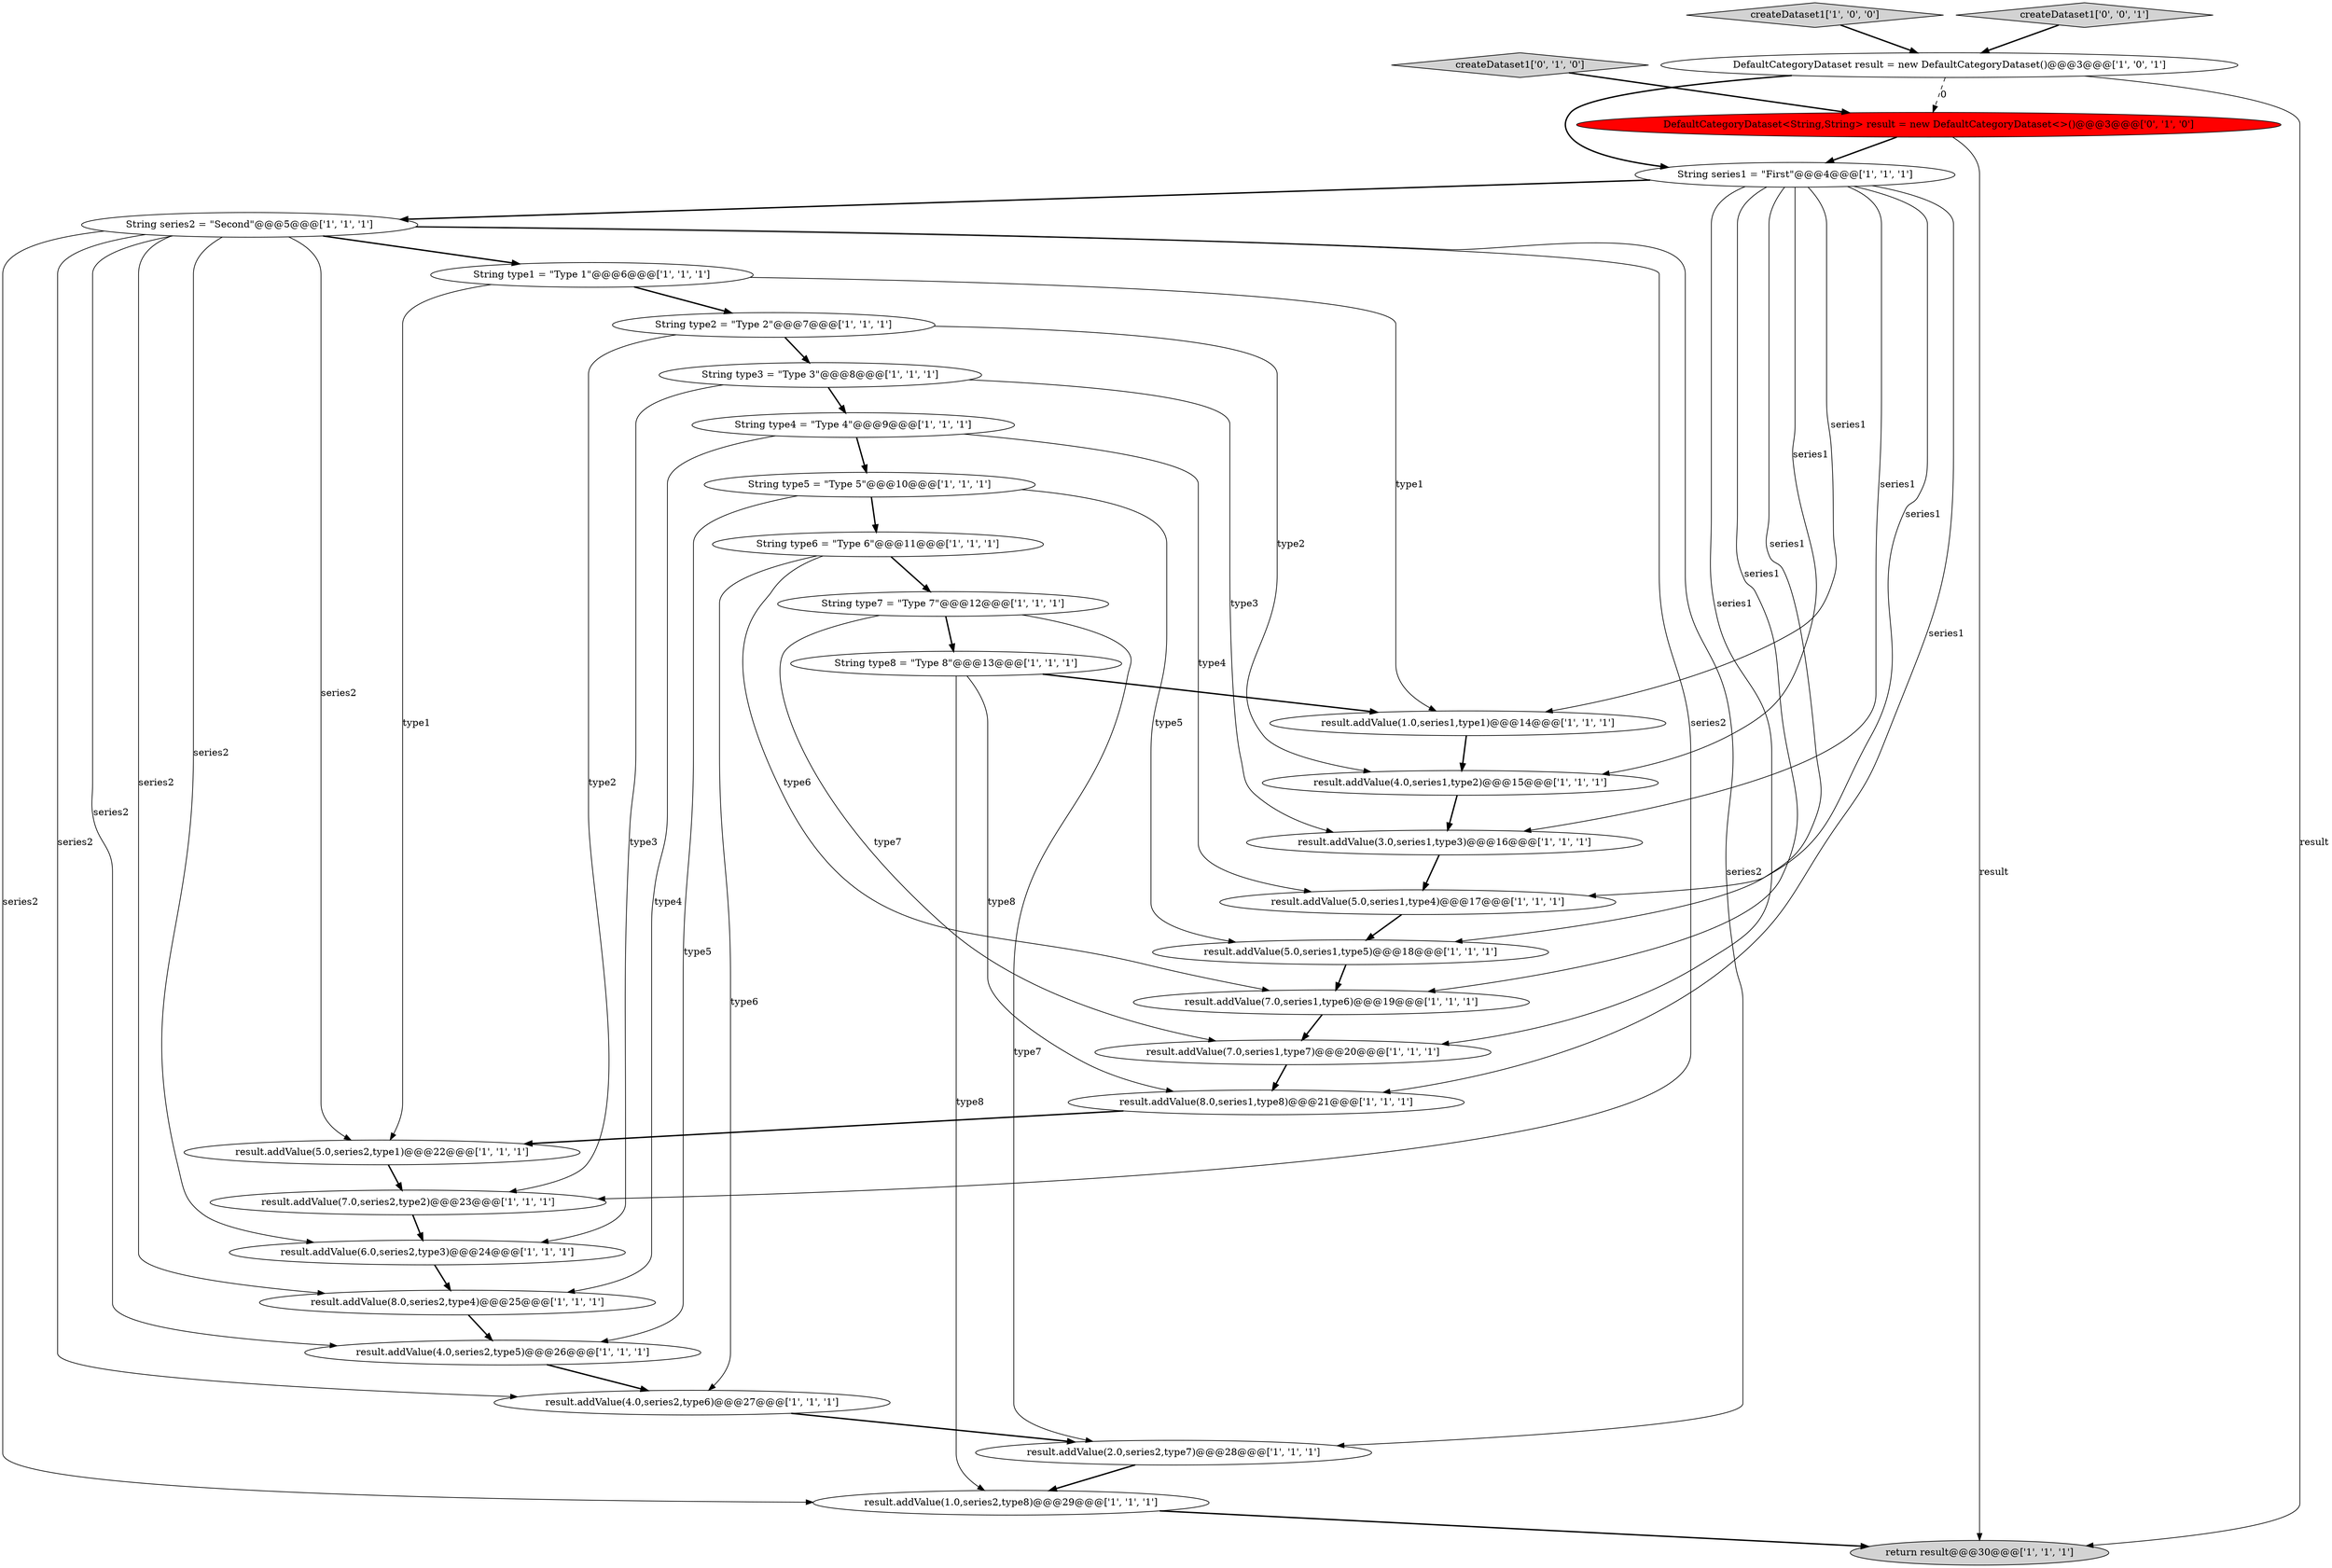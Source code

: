 digraph {
15 [style = filled, label = "DefaultCategoryDataset result = new DefaultCategoryDataset()@@@3@@@['1', '0', '1']", fillcolor = white, shape = ellipse image = "AAA0AAABBB1BBB"];
10 [style = filled, label = "result.addValue(8.0,series2,type4)@@@25@@@['1', '1', '1']", fillcolor = white, shape = ellipse image = "AAA0AAABBB1BBB"];
1 [style = filled, label = "return result@@@30@@@['1', '1', '1']", fillcolor = lightgray, shape = ellipse image = "AAA0AAABBB1BBB"];
4 [style = filled, label = "result.addValue(7.0,series1,type6)@@@19@@@['1', '1', '1']", fillcolor = white, shape = ellipse image = "AAA0AAABBB1BBB"];
24 [style = filled, label = "createDataset1['1', '0', '0']", fillcolor = lightgray, shape = diamond image = "AAA0AAABBB1BBB"];
26 [style = filled, label = "result.addValue(5.0,series2,type1)@@@22@@@['1', '1', '1']", fillcolor = white, shape = ellipse image = "AAA0AAABBB1BBB"];
14 [style = filled, label = "String type5 = \"Type 5\"@@@10@@@['1', '1', '1']", fillcolor = white, shape = ellipse image = "AAA0AAABBB1BBB"];
0 [style = filled, label = "String type7 = \"Type 7\"@@@12@@@['1', '1', '1']", fillcolor = white, shape = ellipse image = "AAA0AAABBB1BBB"];
12 [style = filled, label = "String series2 = \"Second\"@@@5@@@['1', '1', '1']", fillcolor = white, shape = ellipse image = "AAA0AAABBB1BBB"];
13 [style = filled, label = "result.addValue(7.0,series2,type2)@@@23@@@['1', '1', '1']", fillcolor = white, shape = ellipse image = "AAA0AAABBB1BBB"];
31 [style = filled, label = "createDataset1['0', '0', '1']", fillcolor = lightgray, shape = diamond image = "AAA0AAABBB3BBB"];
21 [style = filled, label = "result.addValue(5.0,series1,type4)@@@17@@@['1', '1', '1']", fillcolor = white, shape = ellipse image = "AAA0AAABBB1BBB"];
11 [style = filled, label = "result.addValue(2.0,series2,type7)@@@28@@@['1', '1', '1']", fillcolor = white, shape = ellipse image = "AAA0AAABBB1BBB"];
25 [style = filled, label = "result.addValue(7.0,series1,type7)@@@20@@@['1', '1', '1']", fillcolor = white, shape = ellipse image = "AAA0AAABBB1BBB"];
5 [style = filled, label = "String type8 = \"Type 8\"@@@13@@@['1', '1', '1']", fillcolor = white, shape = ellipse image = "AAA0AAABBB1BBB"];
28 [style = filled, label = "result.addValue(4.0,series2,type6)@@@27@@@['1', '1', '1']", fillcolor = white, shape = ellipse image = "AAA0AAABBB1BBB"];
2 [style = filled, label = "String type4 = \"Type 4\"@@@9@@@['1', '1', '1']", fillcolor = white, shape = ellipse image = "AAA0AAABBB1BBB"];
17 [style = filled, label = "result.addValue(5.0,series1,type5)@@@18@@@['1', '1', '1']", fillcolor = white, shape = ellipse image = "AAA0AAABBB1BBB"];
8 [style = filled, label = "result.addValue(1.0,series1,type1)@@@14@@@['1', '1', '1']", fillcolor = white, shape = ellipse image = "AAA0AAABBB1BBB"];
19 [style = filled, label = "result.addValue(4.0,series1,type2)@@@15@@@['1', '1', '1']", fillcolor = white, shape = ellipse image = "AAA0AAABBB1BBB"];
9 [style = filled, label = "String type2 = \"Type 2\"@@@7@@@['1', '1', '1']", fillcolor = white, shape = ellipse image = "AAA0AAABBB1BBB"];
23 [style = filled, label = "result.addValue(6.0,series2,type3)@@@24@@@['1', '1', '1']", fillcolor = white, shape = ellipse image = "AAA0AAABBB1BBB"];
7 [style = filled, label = "result.addValue(3.0,series1,type3)@@@16@@@['1', '1', '1']", fillcolor = white, shape = ellipse image = "AAA0AAABBB1BBB"];
27 [style = filled, label = "String type1 = \"Type 1\"@@@6@@@['1', '1', '1']", fillcolor = white, shape = ellipse image = "AAA0AAABBB1BBB"];
30 [style = filled, label = "createDataset1['0', '1', '0']", fillcolor = lightgray, shape = diamond image = "AAA0AAABBB2BBB"];
20 [style = filled, label = "result.addValue(1.0,series2,type8)@@@29@@@['1', '1', '1']", fillcolor = white, shape = ellipse image = "AAA0AAABBB1BBB"];
3 [style = filled, label = "String series1 = \"First\"@@@4@@@['1', '1', '1']", fillcolor = white, shape = ellipse image = "AAA0AAABBB1BBB"];
18 [style = filled, label = "result.addValue(4.0,series2,type5)@@@26@@@['1', '1', '1']", fillcolor = white, shape = ellipse image = "AAA0AAABBB1BBB"];
22 [style = filled, label = "result.addValue(8.0,series1,type8)@@@21@@@['1', '1', '1']", fillcolor = white, shape = ellipse image = "AAA0AAABBB1BBB"];
29 [style = filled, label = "DefaultCategoryDataset<String,String> result = new DefaultCategoryDataset<>()@@@3@@@['0', '1', '0']", fillcolor = red, shape = ellipse image = "AAA1AAABBB2BBB"];
6 [style = filled, label = "String type6 = \"Type 6\"@@@11@@@['1', '1', '1']", fillcolor = white, shape = ellipse image = "AAA0AAABBB1BBB"];
16 [style = filled, label = "String type3 = \"Type 3\"@@@8@@@['1', '1', '1']", fillcolor = white, shape = ellipse image = "AAA0AAABBB1BBB"];
22->26 [style = bold, label=""];
10->18 [style = bold, label=""];
5->8 [style = bold, label=""];
11->20 [style = bold, label=""];
0->11 [style = solid, label="type7"];
9->13 [style = solid, label="type2"];
5->20 [style = solid, label="type8"];
3->22 [style = solid, label="series1"];
12->23 [style = solid, label="series2"];
4->25 [style = bold, label=""];
25->22 [style = bold, label=""];
3->19 [style = solid, label="series1"];
15->1 [style = solid, label="result"];
12->26 [style = solid, label="series2"];
12->10 [style = solid, label="series2"];
29->1 [style = solid, label="result"];
8->19 [style = bold, label=""];
2->21 [style = solid, label="type4"];
14->18 [style = solid, label="type5"];
28->11 [style = bold, label=""];
27->9 [style = bold, label=""];
29->3 [style = bold, label=""];
3->7 [style = solid, label="series1"];
17->4 [style = bold, label=""];
3->25 [style = solid, label="series1"];
12->13 [style = solid, label="series2"];
6->28 [style = solid, label="type6"];
6->0 [style = bold, label=""];
15->29 [style = dashed, label="0"];
12->11 [style = solid, label="series2"];
3->12 [style = bold, label=""];
20->1 [style = bold, label=""];
16->2 [style = bold, label=""];
15->3 [style = bold, label=""];
27->8 [style = solid, label="type1"];
31->15 [style = bold, label=""];
3->8 [style = solid, label="series1"];
18->28 [style = bold, label=""];
9->16 [style = bold, label=""];
26->13 [style = bold, label=""];
30->29 [style = bold, label=""];
6->4 [style = solid, label="type6"];
3->4 [style = solid, label="series1"];
16->7 [style = solid, label="type3"];
12->18 [style = solid, label="series2"];
3->21 [style = solid, label="series1"];
12->28 [style = solid, label="series2"];
14->17 [style = solid, label="type5"];
16->23 [style = solid, label="type3"];
2->14 [style = bold, label=""];
12->20 [style = solid, label="series2"];
13->23 [style = bold, label=""];
23->10 [style = bold, label=""];
7->21 [style = bold, label=""];
9->19 [style = solid, label="type2"];
27->26 [style = solid, label="type1"];
5->22 [style = solid, label="type8"];
2->10 [style = solid, label="type4"];
12->27 [style = bold, label=""];
19->7 [style = bold, label=""];
14->6 [style = bold, label=""];
21->17 [style = bold, label=""];
0->25 [style = solid, label="type7"];
0->5 [style = bold, label=""];
3->17 [style = solid, label="series1"];
24->15 [style = bold, label=""];
}
